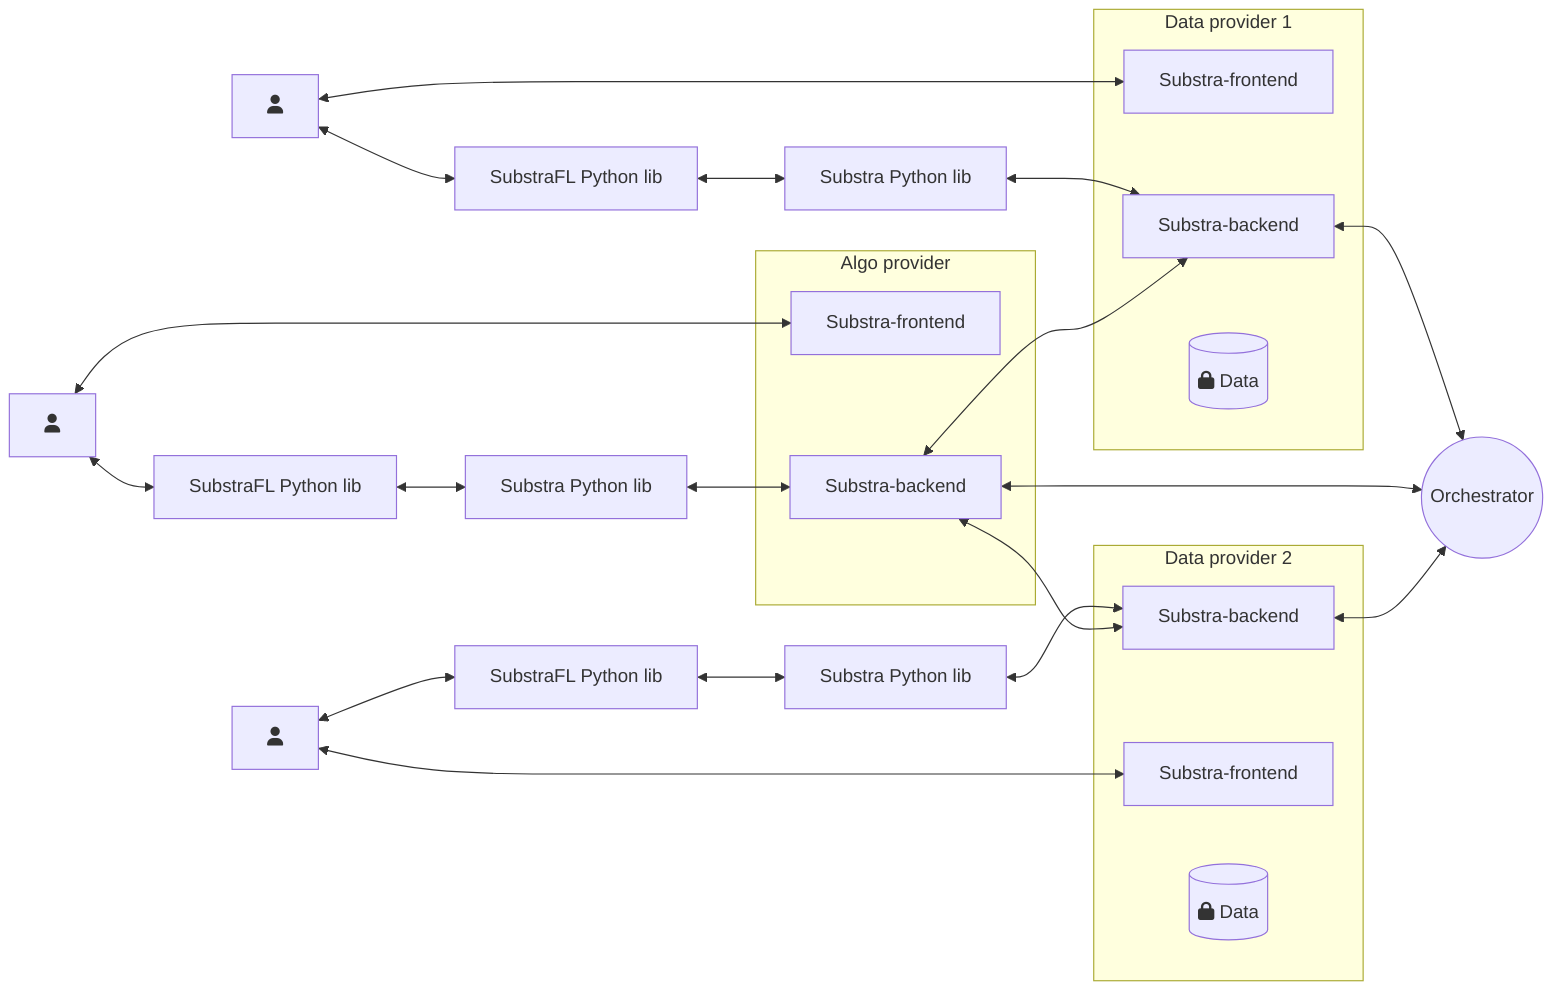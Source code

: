 flowchart LR
    subgraph Data provider 2
    sb2
    sf2[Substra-frontend]
    db1[(fa:fa-lock Data)]
    end

    subgraph Algo provider
    sf1[Substra-frontend]
    sb1
    end

    subgraph Data provider 1
    sf3[Substra-frontend]
    sb3
    db2[(fa:fa-lock Data)]
    end

    sb2[Substra-backend]<-->O((Orchestrator))
    sb1[Substra-backend]<-->O
    sb3[Substra-backend]<-->O

    sb1 <--> sb2
    sb1 <--> sb3

    substra1[Substra Python lib] <--> sb1
    substrafl1[SubstraFL Python lib] <--> substra1

    substra2[Substra Python lib] <--> sb2
    substrafl2[SubstraFL Python lib] <--> substra2

    substra3[Substra Python lib] <--> sb3
    substrafl3[SubstraFL Python lib] <--> substra3


    U1[fa:fa-user] <--> substrafl1
    U1 <--> sf1

    U2[fa:fa-user] <--> substrafl2
    U2 <--> sf2

    U3[fa:fa-user] <--> substrafl3
    U3 <--> sf3